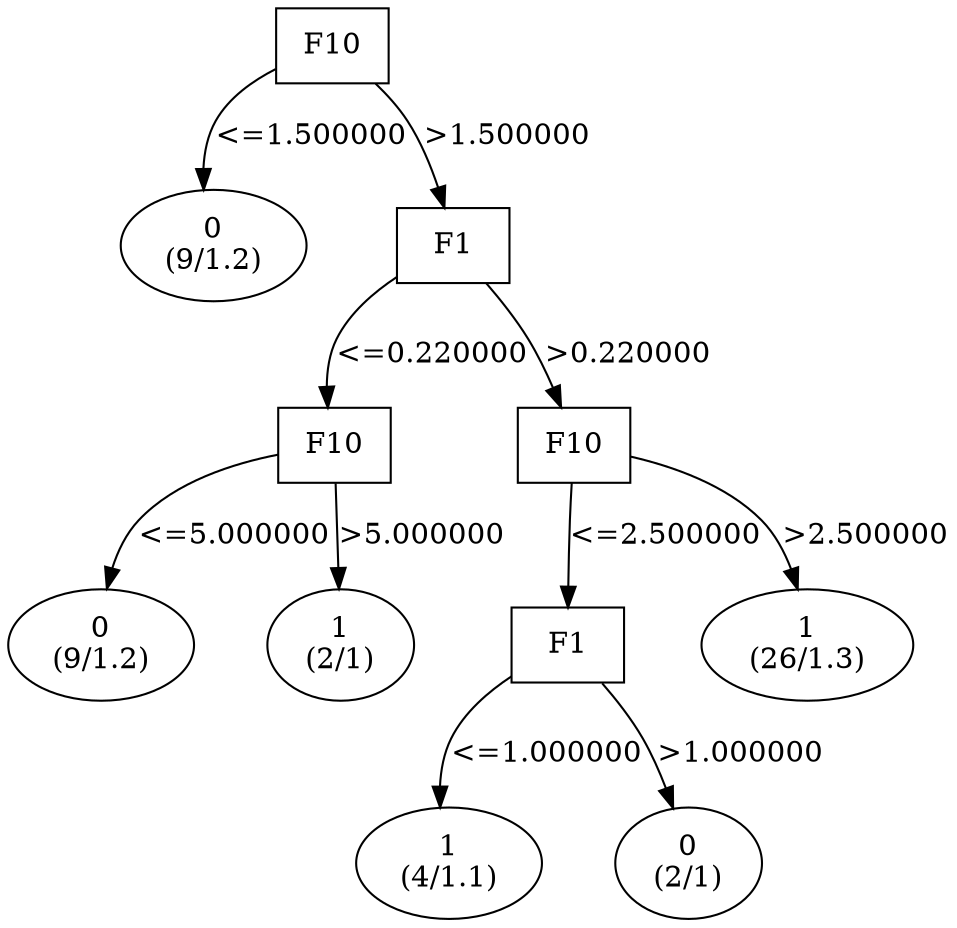 digraph YaDT {
n0 [ shape=box, label="F10\n"]
n0 -> n1 [label="<=1.500000"]
n1 [ shape=ellipse, label="0\n(9/1.2)"]
n0 -> n2 [label=">1.500000"]
n2 [ shape=box, label="F1\n"]
n2 -> n3 [label="<=0.220000"]
n3 [ shape=box, label="F10\n"]
n3 -> n4 [label="<=5.000000"]
n4 [ shape=ellipse, label="0\n(9/1.2)"]
n3 -> n5 [label=">5.000000"]
n5 [ shape=ellipse, label="1\n(2/1)"]
n2 -> n7 [label=">0.220000"]
n7 [ shape=box, label="F10\n"]
n7 -> n8 [label="<=2.500000"]
n8 [ shape=box, label="F1\n"]
n8 -> n9 [label="<=1.000000"]
n9 [ shape=ellipse, label="1\n(4/1.1)"]
n8 -> n10 [label=">1.000000"]
n10 [ shape=ellipse, label="0\n(2/1)"]
n7 -> n12 [label=">2.500000"]
n12 [ shape=ellipse, label="1\n(26/1.3)"]
}
